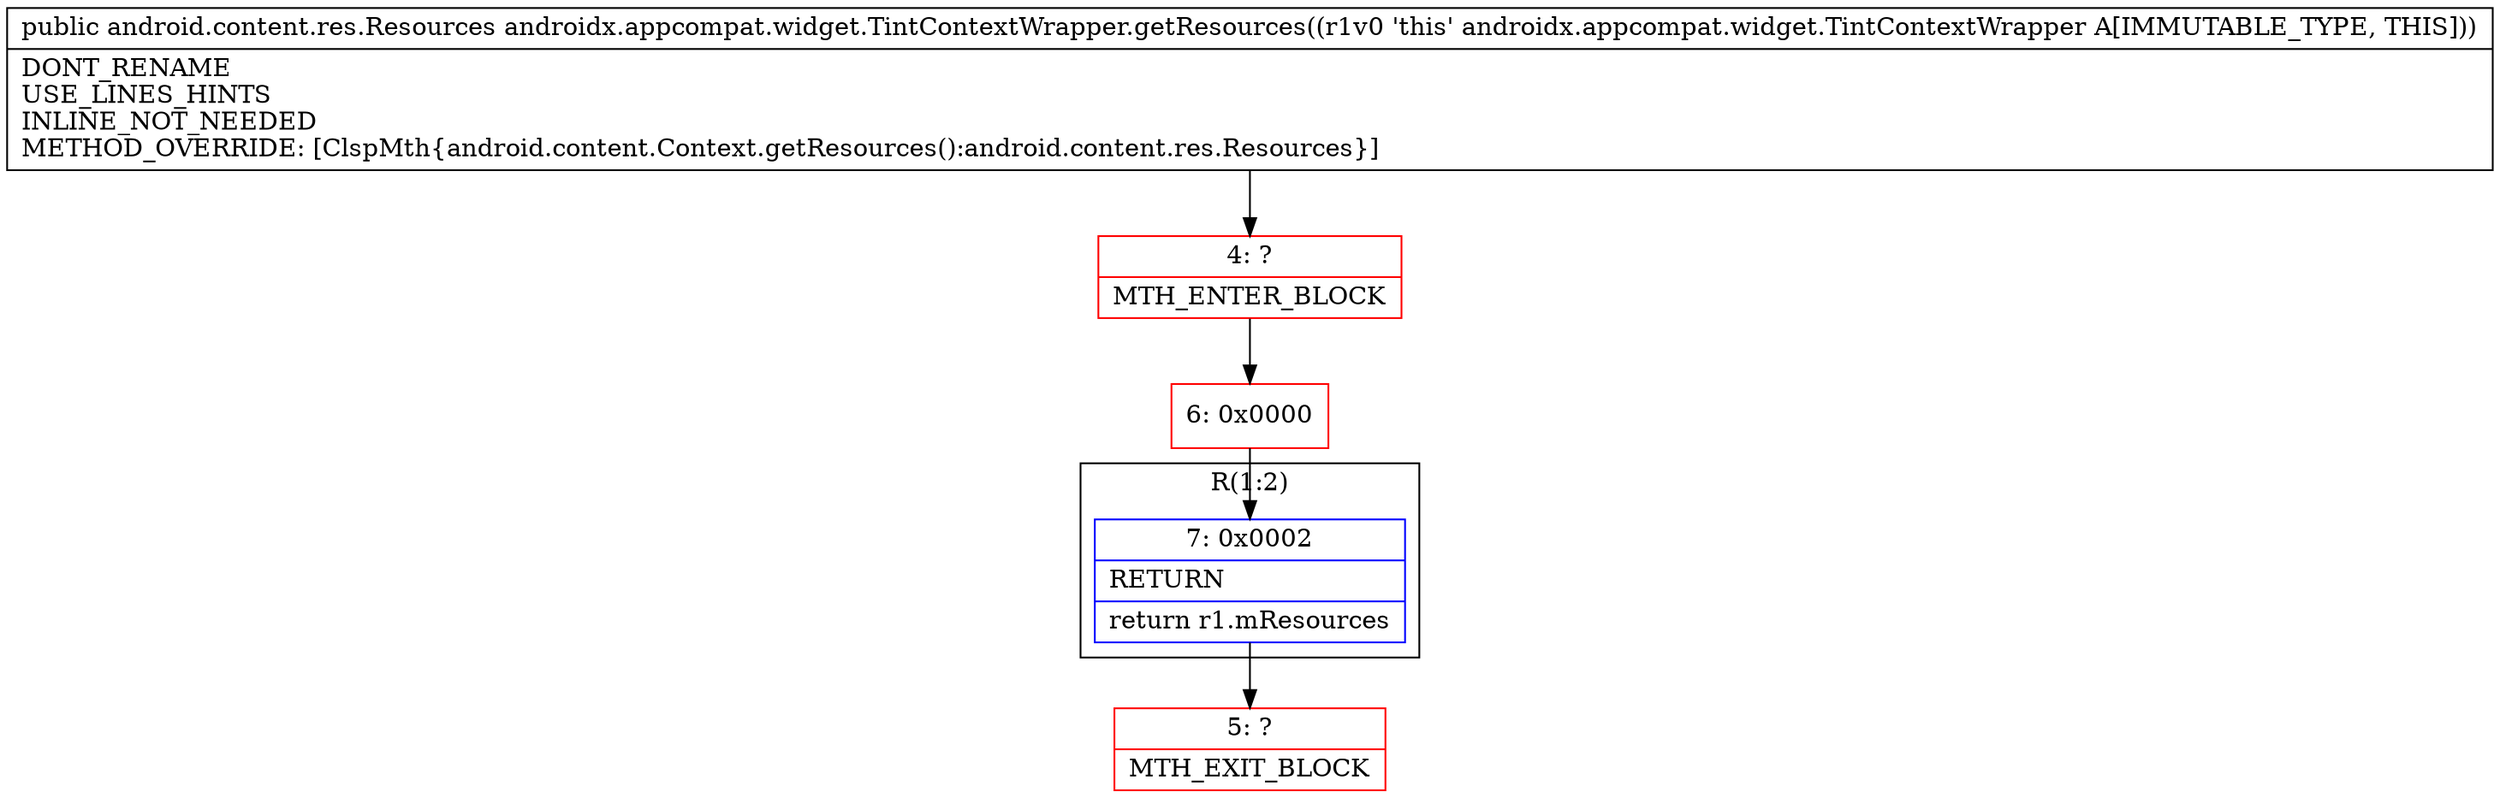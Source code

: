 digraph "CFG forandroidx.appcompat.widget.TintContextWrapper.getResources()Landroid\/content\/res\/Resources;" {
subgraph cluster_Region_445144604 {
label = "R(1:2)";
node [shape=record,color=blue];
Node_7 [shape=record,label="{7\:\ 0x0002|RETURN\l|return r1.mResources\l}"];
}
Node_4 [shape=record,color=red,label="{4\:\ ?|MTH_ENTER_BLOCK\l}"];
Node_6 [shape=record,color=red,label="{6\:\ 0x0000}"];
Node_5 [shape=record,color=red,label="{5\:\ ?|MTH_EXIT_BLOCK\l}"];
MethodNode[shape=record,label="{public android.content.res.Resources androidx.appcompat.widget.TintContextWrapper.getResources((r1v0 'this' androidx.appcompat.widget.TintContextWrapper A[IMMUTABLE_TYPE, THIS]))  | DONT_RENAME\lUSE_LINES_HINTS\lINLINE_NOT_NEEDED\lMETHOD_OVERRIDE: [ClspMth\{android.content.Context.getResources():android.content.res.Resources\}]\l}"];
MethodNode -> Node_4;Node_7 -> Node_5;
Node_4 -> Node_6;
Node_6 -> Node_7;
}

